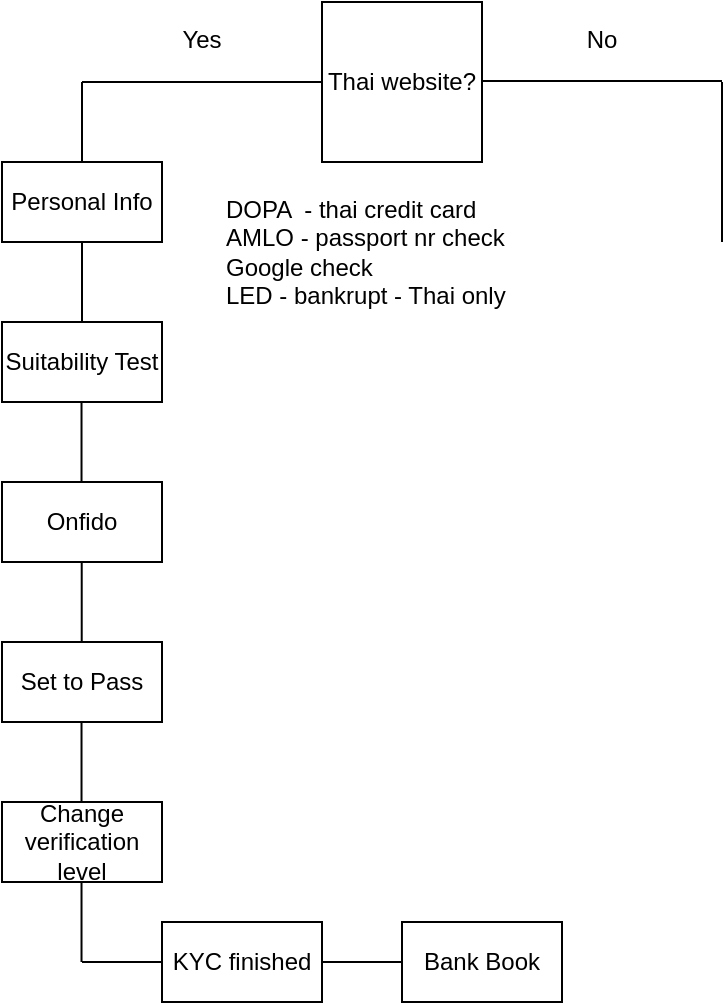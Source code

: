 <mxfile version="13.7.3" type="github">
  <diagram id="iXiKDyE_8EY8mnOWThIM" name="Page-1">
    <mxGraphModel dx="1026" dy="516" grid="1" gridSize="10" guides="1" tooltips="1" connect="1" arrows="1" fold="1" page="1" pageScale="1" pageWidth="827" pageHeight="1169" math="0" shadow="0">
      <root>
        <mxCell id="0" />
        <mxCell id="1" parent="0" />
        <mxCell id="6JZq7iPa--jZZugOsNhE-1" value="Thai website?" style="whiteSpace=wrap;html=1;aspect=fixed;" vertex="1" parent="1">
          <mxGeometry x="320" y="40" width="80" height="80" as="geometry" />
        </mxCell>
        <mxCell id="6JZq7iPa--jZZugOsNhE-2" value="" style="endArrow=none;html=1;entryX=0;entryY=0.5;entryDx=0;entryDy=0;" edge="1" parent="1" target="6JZq7iPa--jZZugOsNhE-1">
          <mxGeometry width="50" height="50" relative="1" as="geometry">
            <mxPoint x="200" y="80" as="sourcePoint" />
            <mxPoint x="310" y="80" as="targetPoint" />
          </mxGeometry>
        </mxCell>
        <mxCell id="6JZq7iPa--jZZugOsNhE-3" value="" style="endArrow=none;html=1;entryX=0;entryY=0.5;entryDx=0;entryDy=0;" edge="1" parent="1">
          <mxGeometry width="50" height="50" relative="1" as="geometry">
            <mxPoint x="400" y="79.5" as="sourcePoint" />
            <mxPoint x="520" y="79.5" as="targetPoint" />
          </mxGeometry>
        </mxCell>
        <mxCell id="6JZq7iPa--jZZugOsNhE-4" value="Yes" style="text;html=1;strokeColor=none;fillColor=none;align=center;verticalAlign=middle;whiteSpace=wrap;rounded=0;" vertex="1" parent="1">
          <mxGeometry x="240" y="49" width="40" height="20" as="geometry" />
        </mxCell>
        <mxCell id="6JZq7iPa--jZZugOsNhE-5" value="No" style="text;html=1;strokeColor=none;fillColor=none;align=center;verticalAlign=middle;whiteSpace=wrap;rounded=0;" vertex="1" parent="1">
          <mxGeometry x="440" y="49" width="40" height="20" as="geometry" />
        </mxCell>
        <mxCell id="6JZq7iPa--jZZugOsNhE-6" value="" style="endArrow=none;html=1;" edge="1" parent="1">
          <mxGeometry width="50" height="50" relative="1" as="geometry">
            <mxPoint x="200" y="120" as="sourcePoint" />
            <mxPoint x="200" y="80" as="targetPoint" />
          </mxGeometry>
        </mxCell>
        <mxCell id="6JZq7iPa--jZZugOsNhE-7" value="" style="endArrow=none;html=1;" edge="1" parent="1">
          <mxGeometry width="50" height="50" relative="1" as="geometry">
            <mxPoint x="520" y="160" as="sourcePoint" />
            <mxPoint x="520" y="80" as="targetPoint" />
          </mxGeometry>
        </mxCell>
        <mxCell id="6JZq7iPa--jZZugOsNhE-12" value="Personal Info" style="rounded=0;whiteSpace=wrap;html=1;" vertex="1" parent="1">
          <mxGeometry x="160" y="120" width="80" height="40" as="geometry" />
        </mxCell>
        <mxCell id="6JZq7iPa--jZZugOsNhE-13" value="" style="endArrow=none;html=1;" edge="1" parent="1">
          <mxGeometry width="50" height="50" relative="1" as="geometry">
            <mxPoint x="200" y="200" as="sourcePoint" />
            <mxPoint x="200" y="160" as="targetPoint" />
          </mxGeometry>
        </mxCell>
        <mxCell id="6JZq7iPa--jZZugOsNhE-14" value="Suitability Test" style="rounded=0;whiteSpace=wrap;html=1;" vertex="1" parent="1">
          <mxGeometry x="160" y="200" width="80" height="40" as="geometry" />
        </mxCell>
        <mxCell id="6JZq7iPa--jZZugOsNhE-15" value="Set to Pass" style="rounded=0;whiteSpace=wrap;html=1;" vertex="1" parent="1">
          <mxGeometry x="160" y="360" width="80" height="40" as="geometry" />
        </mxCell>
        <mxCell id="6JZq7iPa--jZZugOsNhE-16" value="Change verification level" style="rounded=0;whiteSpace=wrap;html=1;" vertex="1" parent="1">
          <mxGeometry x="160" y="440" width="80" height="40" as="geometry" />
        </mxCell>
        <mxCell id="6JZq7iPa--jZZugOsNhE-17" value="" style="endArrow=none;html=1;" edge="1" parent="1">
          <mxGeometry width="50" height="50" relative="1" as="geometry">
            <mxPoint x="199.76" y="280" as="sourcePoint" />
            <mxPoint x="199.76" y="240" as="targetPoint" />
          </mxGeometry>
        </mxCell>
        <mxCell id="6JZq7iPa--jZZugOsNhE-18" value="" style="endArrow=none;html=1;" edge="1" parent="1">
          <mxGeometry width="50" height="50" relative="1" as="geometry">
            <mxPoint x="199.76" y="440" as="sourcePoint" />
            <mxPoint x="199.76" y="400" as="targetPoint" />
          </mxGeometry>
        </mxCell>
        <mxCell id="6JZq7iPa--jZZugOsNhE-19" value="" style="endArrow=none;html=1;" edge="1" parent="1">
          <mxGeometry width="50" height="50" relative="1" as="geometry">
            <mxPoint x="199.76" y="520" as="sourcePoint" />
            <mxPoint x="199.76" y="480" as="targetPoint" />
          </mxGeometry>
        </mxCell>
        <mxCell id="6JZq7iPa--jZZugOsNhE-20" value="" style="endArrow=none;html=1;" edge="1" parent="1">
          <mxGeometry width="50" height="50" relative="1" as="geometry">
            <mxPoint x="200" y="520" as="sourcePoint" />
            <mxPoint x="240" y="520" as="targetPoint" />
          </mxGeometry>
        </mxCell>
        <mxCell id="6JZq7iPa--jZZugOsNhE-21" value="KYC finished" style="rounded=0;whiteSpace=wrap;html=1;" vertex="1" parent="1">
          <mxGeometry x="240" y="500" width="80" height="40" as="geometry" />
        </mxCell>
        <mxCell id="6JZq7iPa--jZZugOsNhE-22" value="Onfido" style="rounded=0;whiteSpace=wrap;html=1;" vertex="1" parent="1">
          <mxGeometry x="160" y="280" width="80" height="40" as="geometry" />
        </mxCell>
        <mxCell id="6JZq7iPa--jZZugOsNhE-23" value="" style="endArrow=none;html=1;" edge="1" parent="1">
          <mxGeometry width="50" height="50" relative="1" as="geometry">
            <mxPoint x="199.86" y="360" as="sourcePoint" />
            <mxPoint x="199.86" y="320" as="targetPoint" />
          </mxGeometry>
        </mxCell>
        <mxCell id="6JZq7iPa--jZZugOsNhE-24" value="" style="endArrow=none;html=1;" edge="1" parent="1">
          <mxGeometry width="50" height="50" relative="1" as="geometry">
            <mxPoint x="320" y="520" as="sourcePoint" />
            <mxPoint x="360" y="520" as="targetPoint" />
          </mxGeometry>
        </mxCell>
        <mxCell id="6JZq7iPa--jZZugOsNhE-25" value="Bank Book" style="rounded=0;whiteSpace=wrap;html=1;" vertex="1" parent="1">
          <mxGeometry x="360" y="500" width="80" height="40" as="geometry" />
        </mxCell>
        <mxCell id="6JZq7iPa--jZZugOsNhE-26" value="DOPA &amp;nbsp;- thai credit card&lt;br&gt;AMLO - passport nr check&lt;br&gt;Google check&lt;br&gt;LED - bankrupt - Thai only" style="text;html=1;strokeColor=none;fillColor=none;align=left;verticalAlign=middle;whiteSpace=wrap;rounded=0;" vertex="1" parent="1">
          <mxGeometry x="270" y="130" width="160" height="70" as="geometry" />
        </mxCell>
      </root>
    </mxGraphModel>
  </diagram>
</mxfile>
